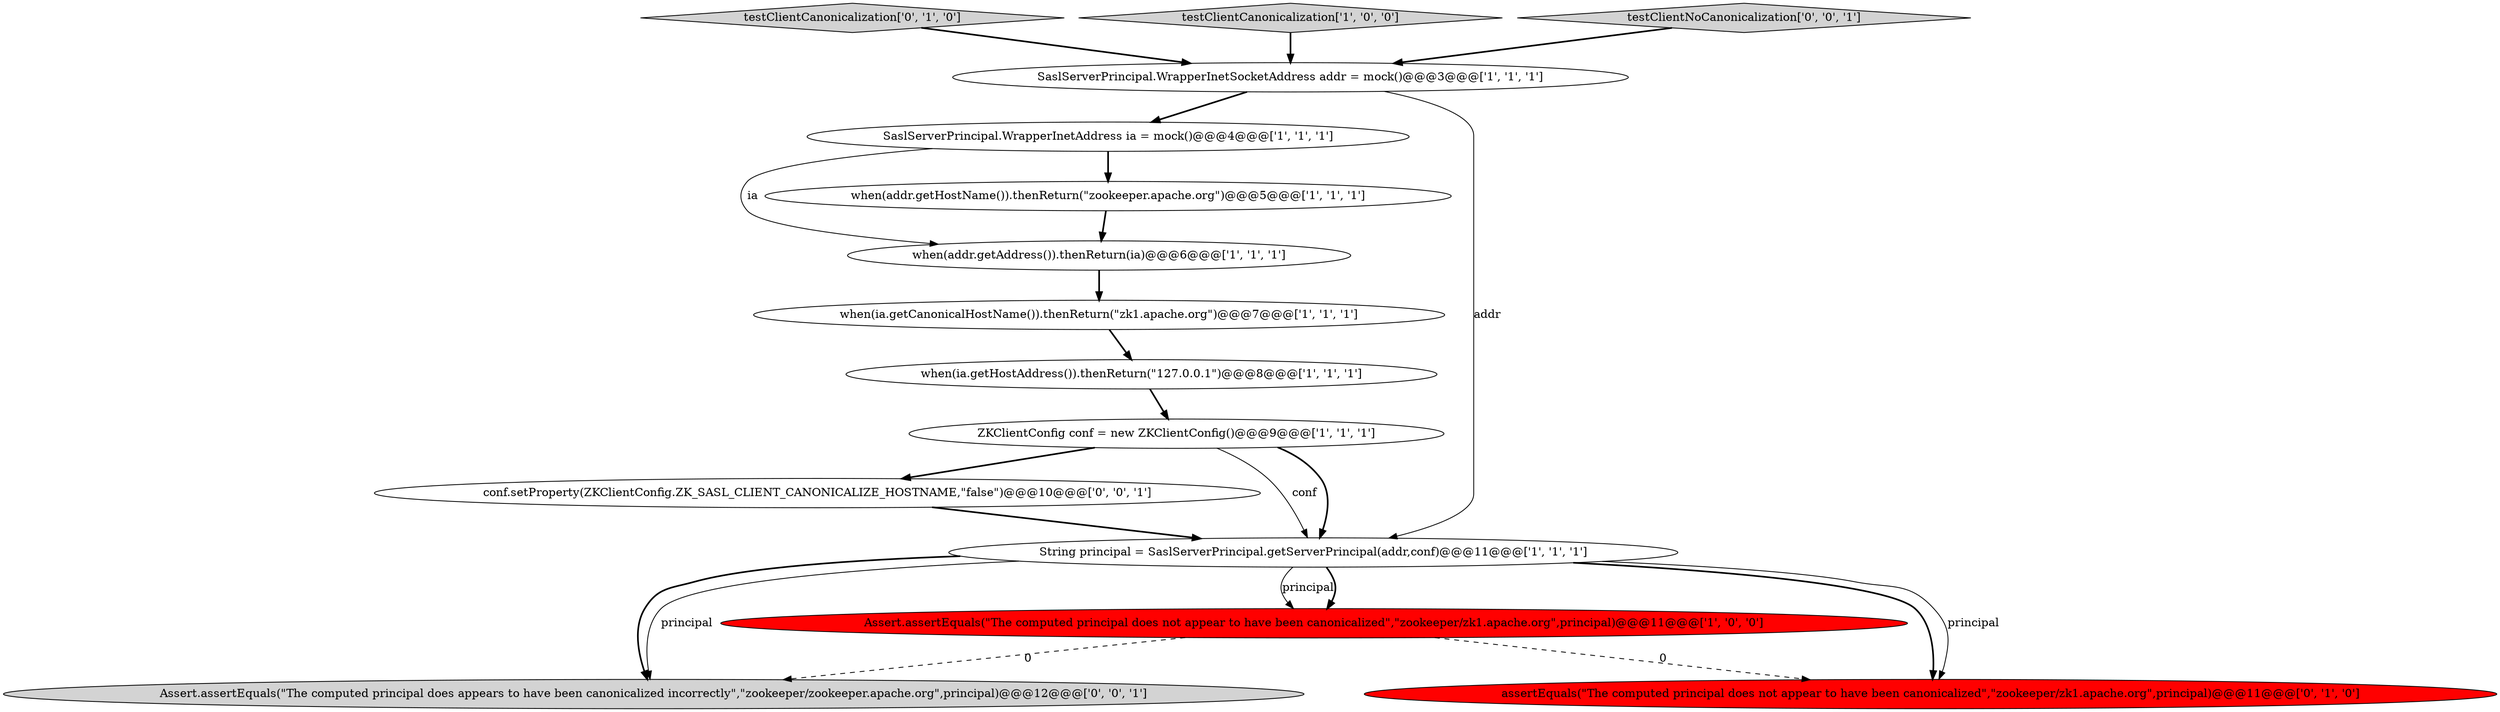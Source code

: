 digraph {
13 [style = filled, label = "conf.setProperty(ZKClientConfig.ZK_SASL_CLIENT_CANONICALIZE_HOSTNAME,\"false\")@@@10@@@['0', '0', '1']", fillcolor = white, shape = ellipse image = "AAA0AAABBB3BBB"];
5 [style = filled, label = "when(ia.getCanonicalHostName()).thenReturn(\"zk1.apache.org\")@@@7@@@['1', '1', '1']", fillcolor = white, shape = ellipse image = "AAA0AAABBB1BBB"];
12 [style = filled, label = "Assert.assertEquals(\"The computed principal does appears to have been canonicalized incorrectly\",\"zookeeper/zookeeper.apache.org\",principal)@@@12@@@['0', '0', '1']", fillcolor = lightgray, shape = ellipse image = "AAA0AAABBB3BBB"];
10 [style = filled, label = "testClientCanonicalization['0', '1', '0']", fillcolor = lightgray, shape = diamond image = "AAA0AAABBB2BBB"];
2 [style = filled, label = "testClientCanonicalization['1', '0', '0']", fillcolor = lightgray, shape = diamond image = "AAA0AAABBB1BBB"];
4 [style = filled, label = "SaslServerPrincipal.WrapperInetAddress ia = mock()@@@4@@@['1', '1', '1']", fillcolor = white, shape = ellipse image = "AAA0AAABBB1BBB"];
11 [style = filled, label = "assertEquals(\"The computed principal does not appear to have been canonicalized\",\"zookeeper/zk1.apache.org\",principal)@@@11@@@['0', '1', '0']", fillcolor = red, shape = ellipse image = "AAA1AAABBB2BBB"];
7 [style = filled, label = "when(addr.getAddress()).thenReturn(ia)@@@6@@@['1', '1', '1']", fillcolor = white, shape = ellipse image = "AAA0AAABBB1BBB"];
14 [style = filled, label = "testClientNoCanonicalization['0', '0', '1']", fillcolor = lightgray, shape = diamond image = "AAA0AAABBB3BBB"];
6 [style = filled, label = "when(addr.getHostName()).thenReturn(\"zookeeper.apache.org\")@@@5@@@['1', '1', '1']", fillcolor = white, shape = ellipse image = "AAA0AAABBB1BBB"];
0 [style = filled, label = "Assert.assertEquals(\"The computed principal does not appear to have been canonicalized\",\"zookeeper/zk1.apache.org\",principal)@@@11@@@['1', '0', '0']", fillcolor = red, shape = ellipse image = "AAA1AAABBB1BBB"];
1 [style = filled, label = "String principal = SaslServerPrincipal.getServerPrincipal(addr,conf)@@@11@@@['1', '1', '1']", fillcolor = white, shape = ellipse image = "AAA0AAABBB1BBB"];
8 [style = filled, label = "SaslServerPrincipal.WrapperInetSocketAddress addr = mock()@@@3@@@['1', '1', '1']", fillcolor = white, shape = ellipse image = "AAA0AAABBB1BBB"];
9 [style = filled, label = "ZKClientConfig conf = new ZKClientConfig()@@@9@@@['1', '1', '1']", fillcolor = white, shape = ellipse image = "AAA0AAABBB1BBB"];
3 [style = filled, label = "when(ia.getHostAddress()).thenReturn(\"127.0.0.1\")@@@8@@@['1', '1', '1']", fillcolor = white, shape = ellipse image = "AAA0AAABBB1BBB"];
5->3 [style = bold, label=""];
8->1 [style = solid, label="addr"];
4->6 [style = bold, label=""];
1->0 [style = solid, label="principal"];
1->12 [style = solid, label="principal"];
0->11 [style = dashed, label="0"];
1->0 [style = bold, label=""];
0->12 [style = dashed, label="0"];
9->1 [style = solid, label="conf"];
13->1 [style = bold, label=""];
1->11 [style = bold, label=""];
3->9 [style = bold, label=""];
7->5 [style = bold, label=""];
10->8 [style = bold, label=""];
1->12 [style = bold, label=""];
1->11 [style = solid, label="principal"];
14->8 [style = bold, label=""];
4->7 [style = solid, label="ia"];
8->4 [style = bold, label=""];
6->7 [style = bold, label=""];
9->1 [style = bold, label=""];
2->8 [style = bold, label=""];
9->13 [style = bold, label=""];
}
